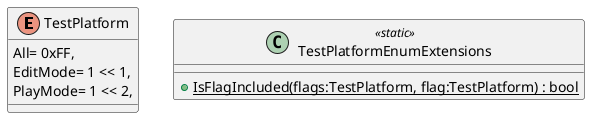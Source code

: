 @startuml
enum TestPlatform {
    All= 0xFF,
    EditMode= 1 << 1,
    PlayMode= 1 << 2,
}
class TestPlatformEnumExtensions <<static>> {
    + {static} IsFlagIncluded(flags:TestPlatform, flag:TestPlatform) : bool
}
@enduml

